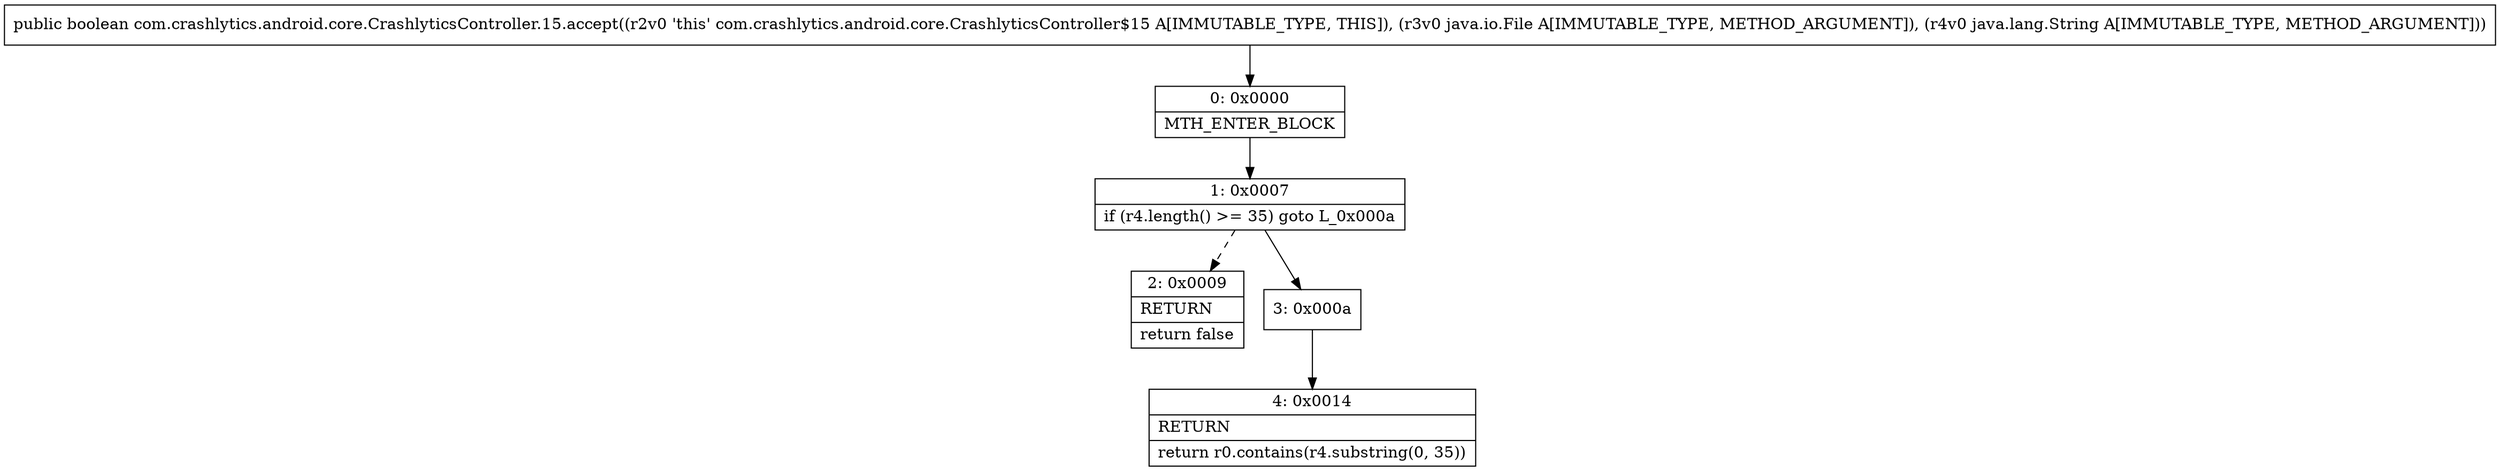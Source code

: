 digraph "CFG forcom.crashlytics.android.core.CrashlyticsController.15.accept(Ljava\/io\/File;Ljava\/lang\/String;)Z" {
Node_0 [shape=record,label="{0\:\ 0x0000|MTH_ENTER_BLOCK\l}"];
Node_1 [shape=record,label="{1\:\ 0x0007|if (r4.length() \>= 35) goto L_0x000a\l}"];
Node_2 [shape=record,label="{2\:\ 0x0009|RETURN\l|return false\l}"];
Node_3 [shape=record,label="{3\:\ 0x000a}"];
Node_4 [shape=record,label="{4\:\ 0x0014|RETURN\l|return r0.contains(r4.substring(0, 35))\l}"];
MethodNode[shape=record,label="{public boolean com.crashlytics.android.core.CrashlyticsController.15.accept((r2v0 'this' com.crashlytics.android.core.CrashlyticsController$15 A[IMMUTABLE_TYPE, THIS]), (r3v0 java.io.File A[IMMUTABLE_TYPE, METHOD_ARGUMENT]), (r4v0 java.lang.String A[IMMUTABLE_TYPE, METHOD_ARGUMENT])) }"];
MethodNode -> Node_0;
Node_0 -> Node_1;
Node_1 -> Node_2[style=dashed];
Node_1 -> Node_3;
Node_3 -> Node_4;
}

